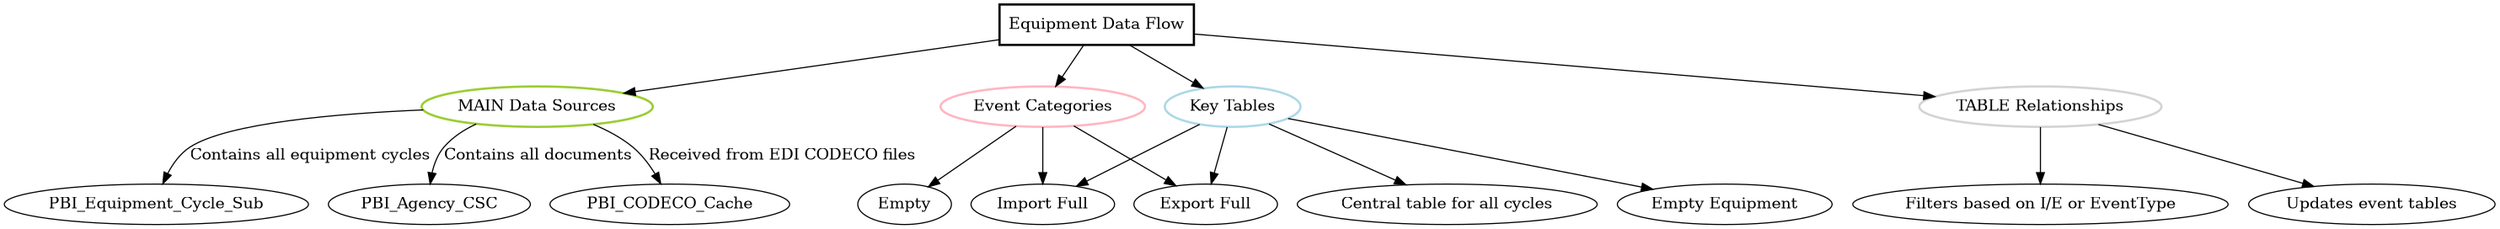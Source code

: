 @startuml
digraph EquipmentDataFlow {
    rankdir=TB; // Orienta dall'alto verso il basso

    // Nodo principale
    "Equipment Data Flow" [shape=box, style=bold];

    // Nodi principali orizzontali
    "MAIN Data Sources" [color=YellowGreen, style=bold];
    "Event Categories" [color=LightPink, style=bold];
    "Key Tables" [color=LightBlue, style=bold];
    "TABLE Relationships" [color=LightGray, style=bold];

    // Collegamenti
    "Equipment Data Flow" -> { "MAIN Data Sources" "Event Categories" "Key Tables" "TABLE Relationships" };

    // Dettagli dei nodi secondari
    "MAIN Data Sources" -> "PBI_Equipment_Cycle_Sub" [label="Contains all equipment cycles"];
    "MAIN Data Sources" -> "PBI_Agency_CSC" [label="Contains all documents"];
    "MAIN Data Sources" -> "PBI_CODECO_Cache" [label="Received from EDI CODECO files"];

    "Event Categories" -> "Import Full";
    "Event Categories" -> "Export Full";
    "Event Categories" -> "Empty";

    "Key Tables" -> "Central table for all cycles";
    "Key Tables" -> "Export Full";
    "Key Tables" -> "Import Full";
    "Key Tables" -> "Empty Equipment";

    "TABLE Relationships" -> "Filters based on I/E or EventType";
    "TABLE Relationships" -> "Updates event tables";
}
@enduml

